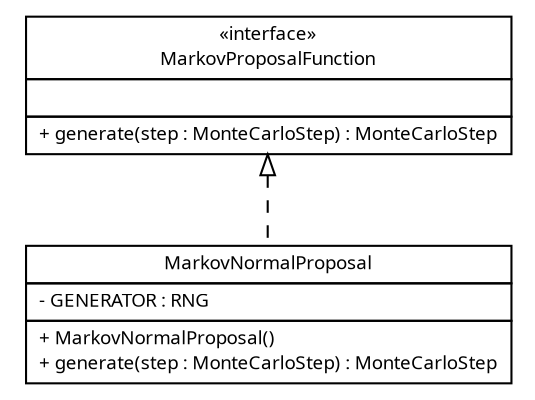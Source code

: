 #!/usr/local/bin/dot
#
# Class diagram 
# Generated by UMLGraph version R5_6 (http://www.umlgraph.org/)
#

digraph G {
	edge [fontname="Trebuchet MS",fontsize=10,labelfontname="Trebuchet MS",labelfontsize=10];
	node [fontname="Trebuchet MS",fontsize=10,shape=plaintext];
	nodesep=0.25;
	ranksep=0.5;
	// broadwick.montecarlo.markovchain.proposal.MarkovProposalFunction
	c2456 [label=<<table title="broadwick.montecarlo.markovchain.proposal.MarkovProposalFunction" border="0" cellborder="1" cellspacing="0" cellpadding="2" port="p" href="./MarkovProposalFunction.html">
		<tr><td><table border="0" cellspacing="0" cellpadding="1">
<tr><td align="center" balign="center"> &#171;interface&#187; </td></tr>
<tr><td align="center" balign="center"><font face="Trebuchet MS"> MarkovProposalFunction </font></td></tr>
		</table></td></tr>
		<tr><td><table border="0" cellspacing="0" cellpadding="1">
<tr><td align="left" balign="left">  </td></tr>
		</table></td></tr>
		<tr><td><table border="0" cellspacing="0" cellpadding="1">
<tr><td align="left" balign="left"><font face="Trebuchet MS" point-size="9.0"> + generate(step : MonteCarloStep) : MonteCarloStep </font></td></tr>
		</table></td></tr>
		</table>>, URL="./MarkovProposalFunction.html", fontname="Trebuchet MS", fontcolor="black", fontsize=9.0];
	// broadwick.montecarlo.markovchain.proposal.MarkovNormalProposal
	c2457 [label=<<table title="broadwick.montecarlo.markovchain.proposal.MarkovNormalProposal" border="0" cellborder="1" cellspacing="0" cellpadding="2" port="p" href="./MarkovNormalProposal.html">
		<tr><td><table border="0" cellspacing="0" cellpadding="1">
<tr><td align="center" balign="center"><font face="Trebuchet MS"> MarkovNormalProposal </font></td></tr>
		</table></td></tr>
		<tr><td><table border="0" cellspacing="0" cellpadding="1">
<tr><td align="left" balign="left"> - GENERATOR : RNG </td></tr>
		</table></td></tr>
		<tr><td><table border="0" cellspacing="0" cellpadding="1">
<tr><td align="left" balign="left"> + MarkovNormalProposal() </td></tr>
<tr><td align="left" balign="left"> + generate(step : MonteCarloStep) : MonteCarloStep </td></tr>
		</table></td></tr>
		</table>>, URL="./MarkovNormalProposal.html", fontname="Trebuchet MS", fontcolor="black", fontsize=9.0];
	//broadwick.montecarlo.markovchain.proposal.MarkovNormalProposal implements broadwick.montecarlo.markovchain.proposal.MarkovProposalFunction
	c2456:p -> c2457:p [dir=back,arrowtail=empty,style=dashed];
}

